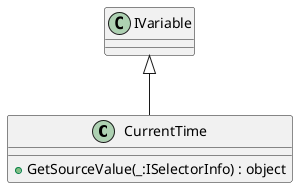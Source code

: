 @startuml
class CurrentTime {
    + GetSourceValue(_:ISelectorInfo) : object
}
IVariable <|-- CurrentTime
@enduml
